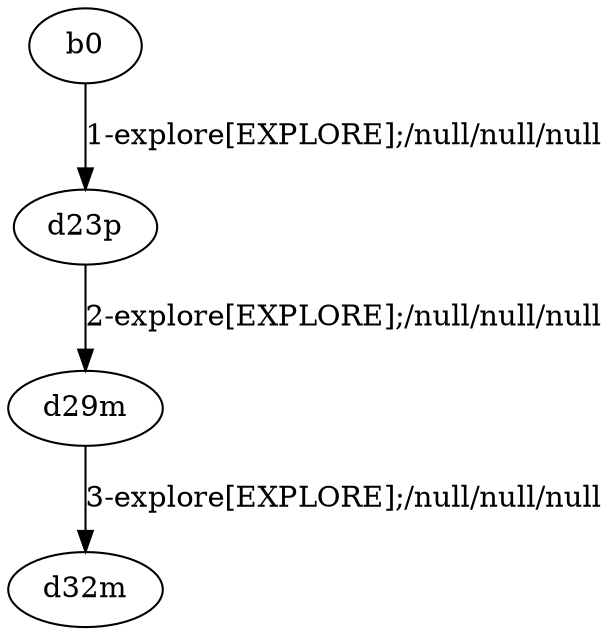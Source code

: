 # Total number of goals covered by this test: 1
# d29m --> d32m

digraph g {
"b0" -> "d23p" [label = "1-explore[EXPLORE];/null/null/null"];
"d23p" -> "d29m" [label = "2-explore[EXPLORE];/null/null/null"];
"d29m" -> "d32m" [label = "3-explore[EXPLORE];/null/null/null"];
}